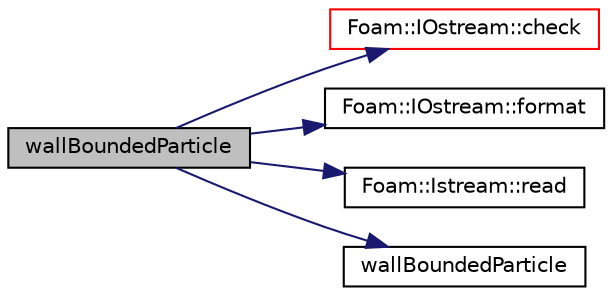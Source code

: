 digraph "wallBoundedParticle"
{
  bgcolor="transparent";
  edge [fontname="Helvetica",fontsize="10",labelfontname="Helvetica",labelfontsize="10"];
  node [fontname="Helvetica",fontsize="10",shape=record];
  rankdir="LR";
  Node9 [label="wallBoundedParticle",height=0.2,width=0.4,color="black", fillcolor="grey75", style="filled", fontcolor="black"];
  Node9 -> Node10 [color="midnightblue",fontsize="10",style="solid",fontname="Helvetica"];
  Node10 [label="Foam::IOstream::check",height=0.2,width=0.4,color="red",URL="$a27333.html#a367eb3425fc4e8270e2aa961df8ac8a5",tooltip="Check IOstream status for given operation. "];
  Node9 -> Node61 [color="midnightblue",fontsize="10",style="solid",fontname="Helvetica"];
  Node61 [label="Foam::IOstream::format",height=0.2,width=0.4,color="black",URL="$a27333.html#a33bbef3587114a06f7bdc0b91ba57ed9",tooltip="Return current stream format. "];
  Node9 -> Node62 [color="midnightblue",fontsize="10",style="solid",fontname="Helvetica"];
  Node62 [label="Foam::Istream::read",height=0.2,width=0.4,color="black",URL="$a27341.html#a89057c9d9e24ba872ccb8546086498ec",tooltip="Return next token from stream. "];
  Node9 -> Node63 [color="midnightblue",fontsize="10",style="solid",fontname="Helvetica"];
  Node63 [label="wallBoundedParticle",height=0.2,width=0.4,color="black",URL="$a24305.html#ab86d5a931d8d2a575e908ce13d1bdcbd",tooltip="Construct from components. "];
}
